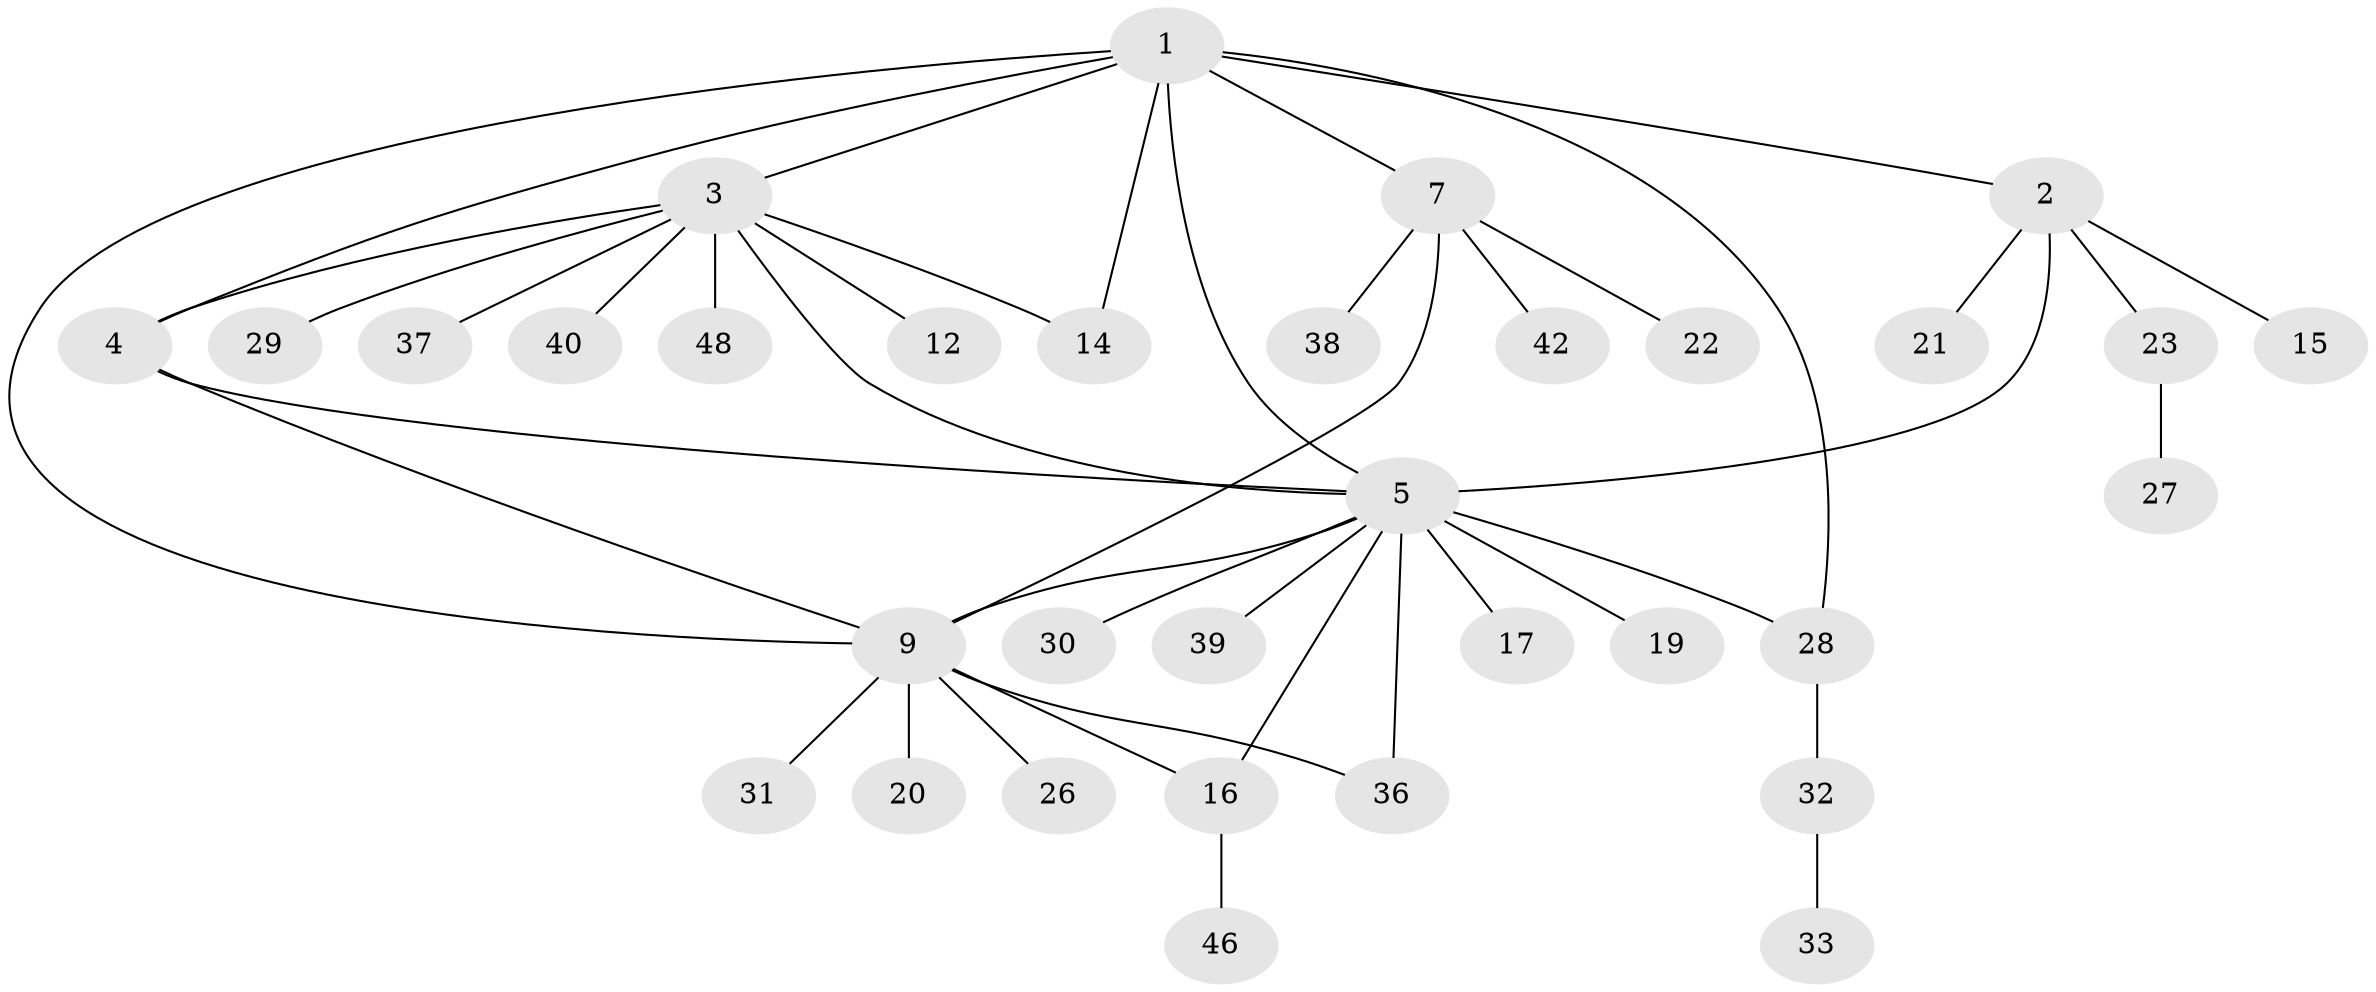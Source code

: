 // Generated by graph-tools (version 1.1) at 2025/52/02/27/25 19:52:20]
// undirected, 33 vertices, 43 edges
graph export_dot {
graph [start="1"]
  node [color=gray90,style=filled];
  1 [super="+8"];
  2 [super="+11"];
  3 [super="+13"];
  4;
  5 [super="+6"];
  7 [super="+18"];
  9 [super="+10"];
  12;
  14;
  15;
  16 [super="+34"];
  17;
  19 [super="+35"];
  20;
  21;
  22 [super="+24"];
  23 [super="+25"];
  26 [super="+44"];
  27;
  28 [super="+43"];
  29;
  30;
  31;
  32 [super="+41"];
  33;
  36;
  37 [super="+47"];
  38;
  39 [super="+45"];
  40;
  42;
  46;
  48;
  1 -- 2;
  1 -- 4;
  1 -- 9;
  1 -- 28;
  1 -- 3;
  1 -- 5;
  1 -- 7;
  1 -- 14;
  2 -- 5;
  2 -- 15;
  2 -- 21;
  2 -- 23;
  3 -- 4;
  3 -- 12;
  3 -- 14;
  3 -- 29;
  3 -- 37;
  3 -- 40;
  3 -- 48;
  3 -- 5;
  4 -- 9;
  4 -- 5;
  5 -- 19;
  5 -- 28;
  5 -- 36;
  5 -- 17;
  5 -- 39;
  5 -- 9;
  5 -- 30;
  5 -- 16;
  7 -- 9;
  7 -- 22;
  7 -- 38;
  7 -- 42;
  9 -- 16;
  9 -- 36;
  9 -- 26;
  9 -- 20;
  9 -- 31;
  16 -- 46;
  23 -- 27;
  28 -- 32;
  32 -- 33;
}
